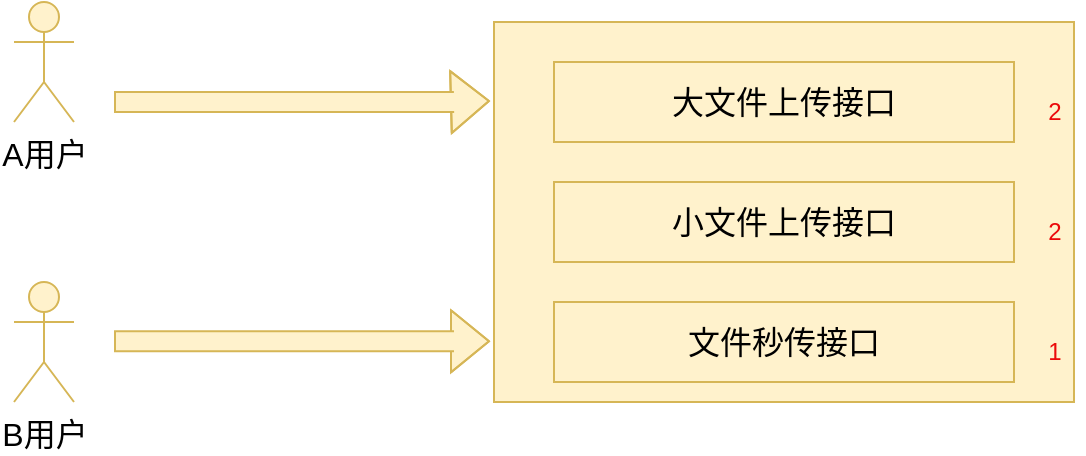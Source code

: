 <mxfile version="27.0.9">
  <diagram name="第 1 页" id="JcK-7653hLYsVERBveQF">
    <mxGraphModel dx="837" dy="503" grid="1" gridSize="10" guides="1" tooltips="1" connect="1" arrows="1" fold="1" page="1" pageScale="1" pageWidth="827" pageHeight="1169" math="0" shadow="0">
      <root>
        <mxCell id="0" />
        <mxCell id="1" parent="0" />
        <mxCell id="DsCfS5-gN96dnzd_P0CQ-1" value="&lt;font style=&quot;vertical-align: inherit;&quot; class=&quot;notranslate fyzs-translate-target fyzs-translate-target-wrapper&quot;&gt;&lt;font style=&quot;vertical-align: inherit;&quot; class=&quot;notranslate fyzs-translate-target fyzs-translate-target-box&quot;&gt;&lt;font style=&quot;vertical-align: inherit;&quot; title=&quot;A&quot; class=&quot;notranslate fyzs-translate-target fyzs-translate-target-text&quot;&gt;A用户&lt;/font&gt;&lt;/font&gt;&lt;/font&gt;" style="shape=umlActor;verticalLabelPosition=bottom;verticalAlign=top;html=1;outlineConnect=0;fillColor=#fff2cc;strokeColor=#d6b656;fontSize=16;" vertex="1" parent="1">
          <mxGeometry x="230" y="130" width="30" height="60" as="geometry" />
        </mxCell>
        <mxCell id="DsCfS5-gN96dnzd_P0CQ-4" value="&lt;font style=&quot;vertical-align: inherit;&quot; class=&quot;notranslate fyzs-translate-target fyzs-translate-target-wrapper&quot;&gt;&lt;font style=&quot;vertical-align: inherit;&quot; class=&quot;notranslate fyzs-translate-target fyzs-translate-target-box&quot;&gt;&lt;font style=&quot;vertical-align: inherit;&quot; title=&quot;B&quot; class=&quot;notranslate fyzs-translate-target fyzs-translate-target-text&quot;&gt;B用户&lt;/font&gt;&lt;/font&gt;&lt;/font&gt;" style="shape=umlActor;verticalLabelPosition=bottom;verticalAlign=top;html=1;outlineConnect=0;fillColor=#fff2cc;strokeColor=#d6b656;fontSize=16;" vertex="1" parent="1">
          <mxGeometry x="230" y="270" width="30" height="60" as="geometry" />
        </mxCell>
        <mxCell id="DsCfS5-gN96dnzd_P0CQ-8" value="" style="rounded=0;whiteSpace=wrap;html=1;fillColor=#fff2cc;strokeColor=#d6b656;fontSize=16;" vertex="1" parent="1">
          <mxGeometry x="470" y="140" width="290" height="190" as="geometry" />
        </mxCell>
        <mxCell id="DsCfS5-gN96dnzd_P0CQ-9" value="&lt;font style=&quot;vertical-align: inherit;&quot; class=&quot;notranslate fyzs-translate-target fyzs-translate-target-wrapper&quot;&gt;&lt;font style=&quot;vertical-align: inherit;&quot; class=&quot;notranslate fyzs-translate-target fyzs-translate-target-box&quot;&gt;&lt;font style=&quot;vertical-align: inherit;&quot; title=&quot;d&quot; class=&quot;notranslate fyzs-translate-target fyzs-translate-target-text&quot;&gt;大文件上传接口&lt;/font&gt;&lt;/font&gt;&lt;/font&gt;" style="rounded=0;whiteSpace=wrap;html=1;fillColor=#fff2cc;strokeColor=#d6b656;fontSize=16;" vertex="1" parent="1">
          <mxGeometry x="500" y="160" width="230" height="40" as="geometry" />
        </mxCell>
        <mxCell id="DsCfS5-gN96dnzd_P0CQ-10" value="&lt;font style=&quot;vertical-align: inherit;&quot; class=&quot;notranslate fyzs-translate-target fyzs-translate-target-wrapper&quot;&gt;&lt;font style=&quot;vertical-align: inherit;&quot; class=&quot;notranslate fyzs-translate-target fyzs-translate-target-box&quot;&gt;&lt;font style=&quot;vertical-align: inherit;&quot; title=&quot;d&quot; class=&quot;notranslate fyzs-translate-target fyzs-translate-target-text&quot;&gt;小文件上传接口&lt;/font&gt;&lt;/font&gt;&lt;/font&gt;" style="rounded=0;whiteSpace=wrap;html=1;fillColor=#fff2cc;strokeColor=#d6b656;fontSize=16;" vertex="1" parent="1">
          <mxGeometry x="500" y="220" width="230" height="40" as="geometry" />
        </mxCell>
        <mxCell id="DsCfS5-gN96dnzd_P0CQ-11" value="&lt;font style=&quot;vertical-align: inherit;&quot; class=&quot;notranslate fyzs-translate-target fyzs-translate-target-wrapper&quot;&gt;&lt;font style=&quot;vertical-align: inherit;&quot; class=&quot;notranslate fyzs-translate-target fyzs-translate-target-box&quot;&gt;&lt;font style=&quot;vertical-align: inherit;&quot; title=&quot;d&quot; class=&quot;notranslate fyzs-translate-target fyzs-translate-target-text&quot;&gt;文件秒传接口&lt;/font&gt;&lt;/font&gt;&lt;/font&gt;" style="rounded=0;whiteSpace=wrap;html=1;fillColor=#fff2cc;strokeColor=#d6b656;fontSize=16;" vertex="1" parent="1">
          <mxGeometry x="500" y="280" width="230" height="40" as="geometry" />
        </mxCell>
        <mxCell id="DsCfS5-gN96dnzd_P0CQ-12" value="" style="shape=flexArrow;endArrow=classic;html=1;rounded=0;entryX=-0.007;entryY=0.208;entryDx=0;entryDy=0;entryPerimeter=0;fillColor=#fff2cc;strokeColor=#d6b656;fontSize=16;" edge="1" parent="1" target="DsCfS5-gN96dnzd_P0CQ-8">
          <mxGeometry width="50" height="50" relative="1" as="geometry">
            <mxPoint x="280" y="180" as="sourcePoint" />
            <mxPoint x="420" y="170" as="targetPoint" />
            <Array as="points">
              <mxPoint x="380" y="180" />
              <mxPoint x="450" y="180" />
            </Array>
          </mxGeometry>
        </mxCell>
        <mxCell id="DsCfS5-gN96dnzd_P0CQ-13" value="" style="shape=flexArrow;endArrow=classic;html=1;rounded=0;entryX=-0.007;entryY=0.208;entryDx=0;entryDy=0;entryPerimeter=0;fillColor=#fff2cc;strokeColor=#d6b656;fontSize=16;" edge="1" parent="1">
          <mxGeometry width="50" height="50" relative="1" as="geometry">
            <mxPoint x="280" y="299.66" as="sourcePoint" />
            <mxPoint x="468" y="299.66" as="targetPoint" />
            <Array as="points">
              <mxPoint x="380" y="299.66" />
              <mxPoint x="450" y="299.66" />
            </Array>
          </mxGeometry>
        </mxCell>
        <mxCell id="DsCfS5-gN96dnzd_P0CQ-14" value="&lt;font class=&quot;notranslate fyzs-translate-target fyzs-translate-target-wrapper&quot; style=&quot;vertical-align: inherit;&quot;&gt;&lt;font class=&quot;notranslate fyzs-translate-target fyzs-translate-target-box&quot; style=&quot;vertical-align: inherit;&quot;&gt;&lt;font class=&quot;notranslate fyzs-translate-target fyzs-translate-target-text&quot; title=&quot;Text&quot; style=&quot;vertical-align: inherit;&quot;&gt;1&lt;/font&gt;&lt;/font&gt;&lt;/font&gt;" style="text;html=1;align=center;verticalAlign=middle;resizable=0;points=[];autosize=1;strokeColor=none;fillColor=none;fontColor=light-dark(#eb0a0a, #ededed);" vertex="1" parent="1">
          <mxGeometry x="735" y="290" width="30" height="30" as="geometry" />
        </mxCell>
        <mxCell id="DsCfS5-gN96dnzd_P0CQ-15" value="&lt;font class=&quot;notranslate fyzs-translate-target fyzs-translate-target-wrapper&quot; style=&quot;vertical-align: inherit;&quot;&gt;&lt;font class=&quot;notranslate fyzs-translate-target fyzs-translate-target-box&quot; style=&quot;vertical-align: inherit;&quot;&gt;&lt;font class=&quot;notranslate fyzs-translate-target fyzs-translate-target-text&quot; title=&quot;Text&quot; style=&quot;vertical-align: inherit;&quot;&gt;2&lt;/font&gt;&lt;/font&gt;&lt;/font&gt;" style="text;html=1;align=center;verticalAlign=middle;resizable=0;points=[];autosize=1;strokeColor=none;fillColor=none;fontColor=light-dark(#eb0a0a, #ededed);" vertex="1" parent="1">
          <mxGeometry x="735" y="230" width="30" height="30" as="geometry" />
        </mxCell>
        <mxCell id="DsCfS5-gN96dnzd_P0CQ-16" value="&lt;font class=&quot;notranslate fyzs-translate-target fyzs-translate-target-wrapper&quot; style=&quot;vertical-align: inherit;&quot;&gt;&lt;font class=&quot;notranslate fyzs-translate-target fyzs-translate-target-box&quot; style=&quot;vertical-align: inherit;&quot;&gt;&lt;font class=&quot;notranslate fyzs-translate-target fyzs-translate-target-text&quot; title=&quot;Text&quot; style=&quot;vertical-align: inherit;&quot;&gt;2&lt;/font&gt;&lt;/font&gt;&lt;/font&gt;" style="text;html=1;align=center;verticalAlign=middle;resizable=0;points=[];autosize=1;strokeColor=none;fillColor=none;fontColor=light-dark(#eb0a0a, #ededed);" vertex="1" parent="1">
          <mxGeometry x="735" y="170" width="30" height="30" as="geometry" />
        </mxCell>
      </root>
    </mxGraphModel>
  </diagram>
</mxfile>
